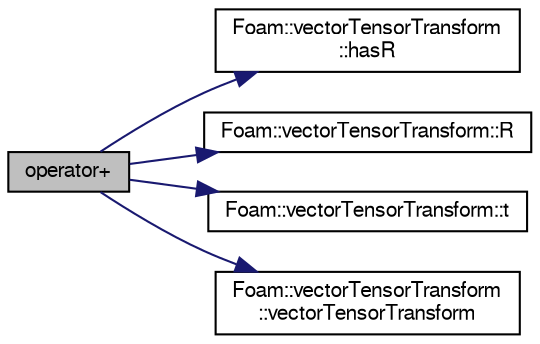 digraph "operator+"
{
  bgcolor="transparent";
  edge [fontname="FreeSans",fontsize="10",labelfontname="FreeSans",labelfontsize="10"];
  node [fontname="FreeSans",fontsize="10",shape=record];
  rankdir="LR";
  Node116623 [label="operator+",height=0.2,width=0.4,color="black", fillcolor="grey75", style="filled", fontcolor="black"];
  Node116623 -> Node116624 [color="midnightblue",fontsize="10",style="solid",fontname="FreeSans"];
  Node116624 [label="Foam::vectorTensorTransform\l::hasR",height=0.2,width=0.4,color="black",URL="$a27698.html#a9d0aa4bee6e8352f1c939d91fe96748e"];
  Node116623 -> Node116625 [color="midnightblue",fontsize="10",style="solid",fontname="FreeSans"];
  Node116625 [label="Foam::vectorTensorTransform::R",height=0.2,width=0.4,color="black",URL="$a27698.html#a2f536ccb6dd221a9455428a524f602be"];
  Node116623 -> Node116626 [color="midnightblue",fontsize="10",style="solid",fontname="FreeSans"];
  Node116626 [label="Foam::vectorTensorTransform::t",height=0.2,width=0.4,color="black",URL="$a27698.html#ac90b4495e032d0efeb603179edc4cb8c"];
  Node116623 -> Node116627 [color="midnightblue",fontsize="10",style="solid",fontname="FreeSans"];
  Node116627 [label="Foam::vectorTensorTransform\l::vectorTensorTransform",height=0.2,width=0.4,color="black",URL="$a27698.html#ab93b3039656bb562be0b6fb5394da5d6",tooltip="Construct null. "];
}
